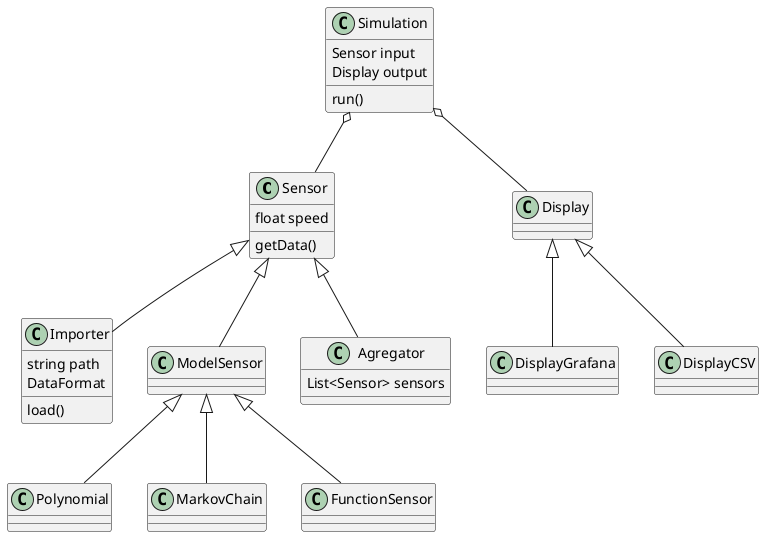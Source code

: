 @startuml
Sensor <|-- Importer
Sensor <|-- ModelSensor
Sensor <|-- Agregator

ModelSensor <|-- Polynomial
ModelSensor <|-- MarkovChain
ModelSensor <|-- FunctionSensor

Simulation o-- Sensor
Simulation o-- Display

Display <|-- DisplayGrafana
Display <|-- DisplayCSV

Simulation : run()
Simulation : Sensor input
Simulation : Display output

Sensor : float speed
Sensor : getData()

Importer : string path
Importer : DataFormat
Importer : load()

Agregator : List<Sensor> sensors
@enduml

